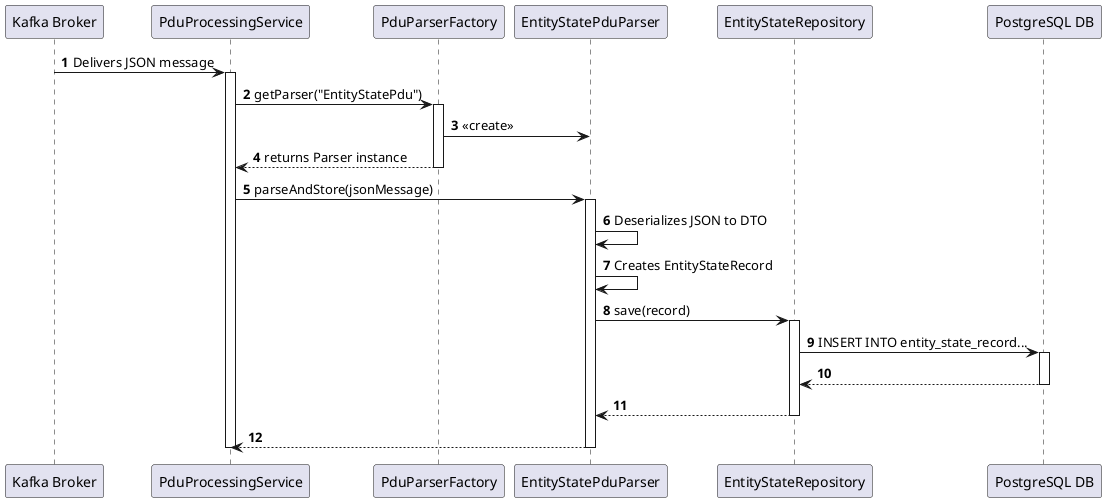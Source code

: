 @startuml
autonumber
participant "Kafka Broker" as Kafka
participant "PduProcessingService" as Service
participant "PduParserFactory" as Factory
participant "EntityStatePduParser" as Parser
participant "EntityStateRepository" as Repo
participant "PostgreSQL DB" as DB

Kafka -> Service : Delivers JSON message
activate Service

Service -> Factory : getParser("EntityStatePdu")
activate Factory
Factory -> Parser : <<create>>
Factory --> Service : returns Parser instance
deactivate Factory

Service -> Parser : parseAndStore(jsonMessage)
activate Parser

Parser -> Parser : Deserializes JSON to DTO
Parser -> Parser : Creates EntityStateRecord

Parser -> Repo : save(record)
activate Repo
Repo -> DB : INSERT INTO entity_state_record...
activate DB
DB --> Repo :
deactivate DB
Repo --> Parser :
deactivate Repo

Parser --> Service :
deactivate Parser

deactivate Service
@enduml
